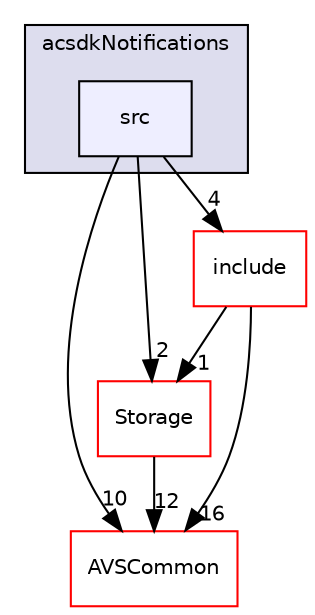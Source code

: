 digraph "/workplace/avs-device-sdk/capabilities/Notifications/acsdkNotifications/src" {
  compound=true
  node [ fontsize="10", fontname="Helvetica"];
  edge [ labelfontsize="10", labelfontname="Helvetica"];
  subgraph clusterdir_c561697a2a7f13e0483afc1a192409a3 {
    graph [ bgcolor="#ddddee", pencolor="black", label="acsdkNotifications" fontname="Helvetica", fontsize="10", URL="dir_c561697a2a7f13e0483afc1a192409a3.html"]
  dir_9d184a7d37963f3f1c8aea45a948a86e [shape=box, label="src", style="filled", fillcolor="#eeeeff", pencolor="black", URL="dir_9d184a7d37963f3f1c8aea45a948a86e.html"];
  }
  dir_d29c5f5a2915d6c5388c9daae4f109c7 [shape=box label="Storage" fillcolor="white" style="filled" color="red" URL="dir_d29c5f5a2915d6c5388c9daae4f109c7.html"];
  dir_13e65effb2bde530b17b3d5eefcd0266 [shape=box label="AVSCommon" fillcolor="white" style="filled" color="red" URL="dir_13e65effb2bde530b17b3d5eefcd0266.html"];
  dir_09c3178ac86c6d0f942bd1f815522eaa [shape=box label="include" fillcolor="white" style="filled" color="red" URL="dir_09c3178ac86c6d0f942bd1f815522eaa.html"];
  dir_d29c5f5a2915d6c5388c9daae4f109c7->dir_13e65effb2bde530b17b3d5eefcd0266 [headlabel="12", labeldistance=1.5 headhref="dir_000594_000017.html"];
  dir_09c3178ac86c6d0f942bd1f815522eaa->dir_d29c5f5a2915d6c5388c9daae4f109c7 [headlabel="1", labeldistance=1.5 headhref="dir_000136_000594.html"];
  dir_09c3178ac86c6d0f942bd1f815522eaa->dir_13e65effb2bde530b17b3d5eefcd0266 [headlabel="16", labeldistance=1.5 headhref="dir_000136_000017.html"];
  dir_9d184a7d37963f3f1c8aea45a948a86e->dir_d29c5f5a2915d6c5388c9daae4f109c7 [headlabel="2", labeldistance=1.5 headhref="dir_000314_000594.html"];
  dir_9d184a7d37963f3f1c8aea45a948a86e->dir_13e65effb2bde530b17b3d5eefcd0266 [headlabel="10", labeldistance=1.5 headhref="dir_000314_000017.html"];
  dir_9d184a7d37963f3f1c8aea45a948a86e->dir_09c3178ac86c6d0f942bd1f815522eaa [headlabel="4", labeldistance=1.5 headhref="dir_000314_000136.html"];
}
